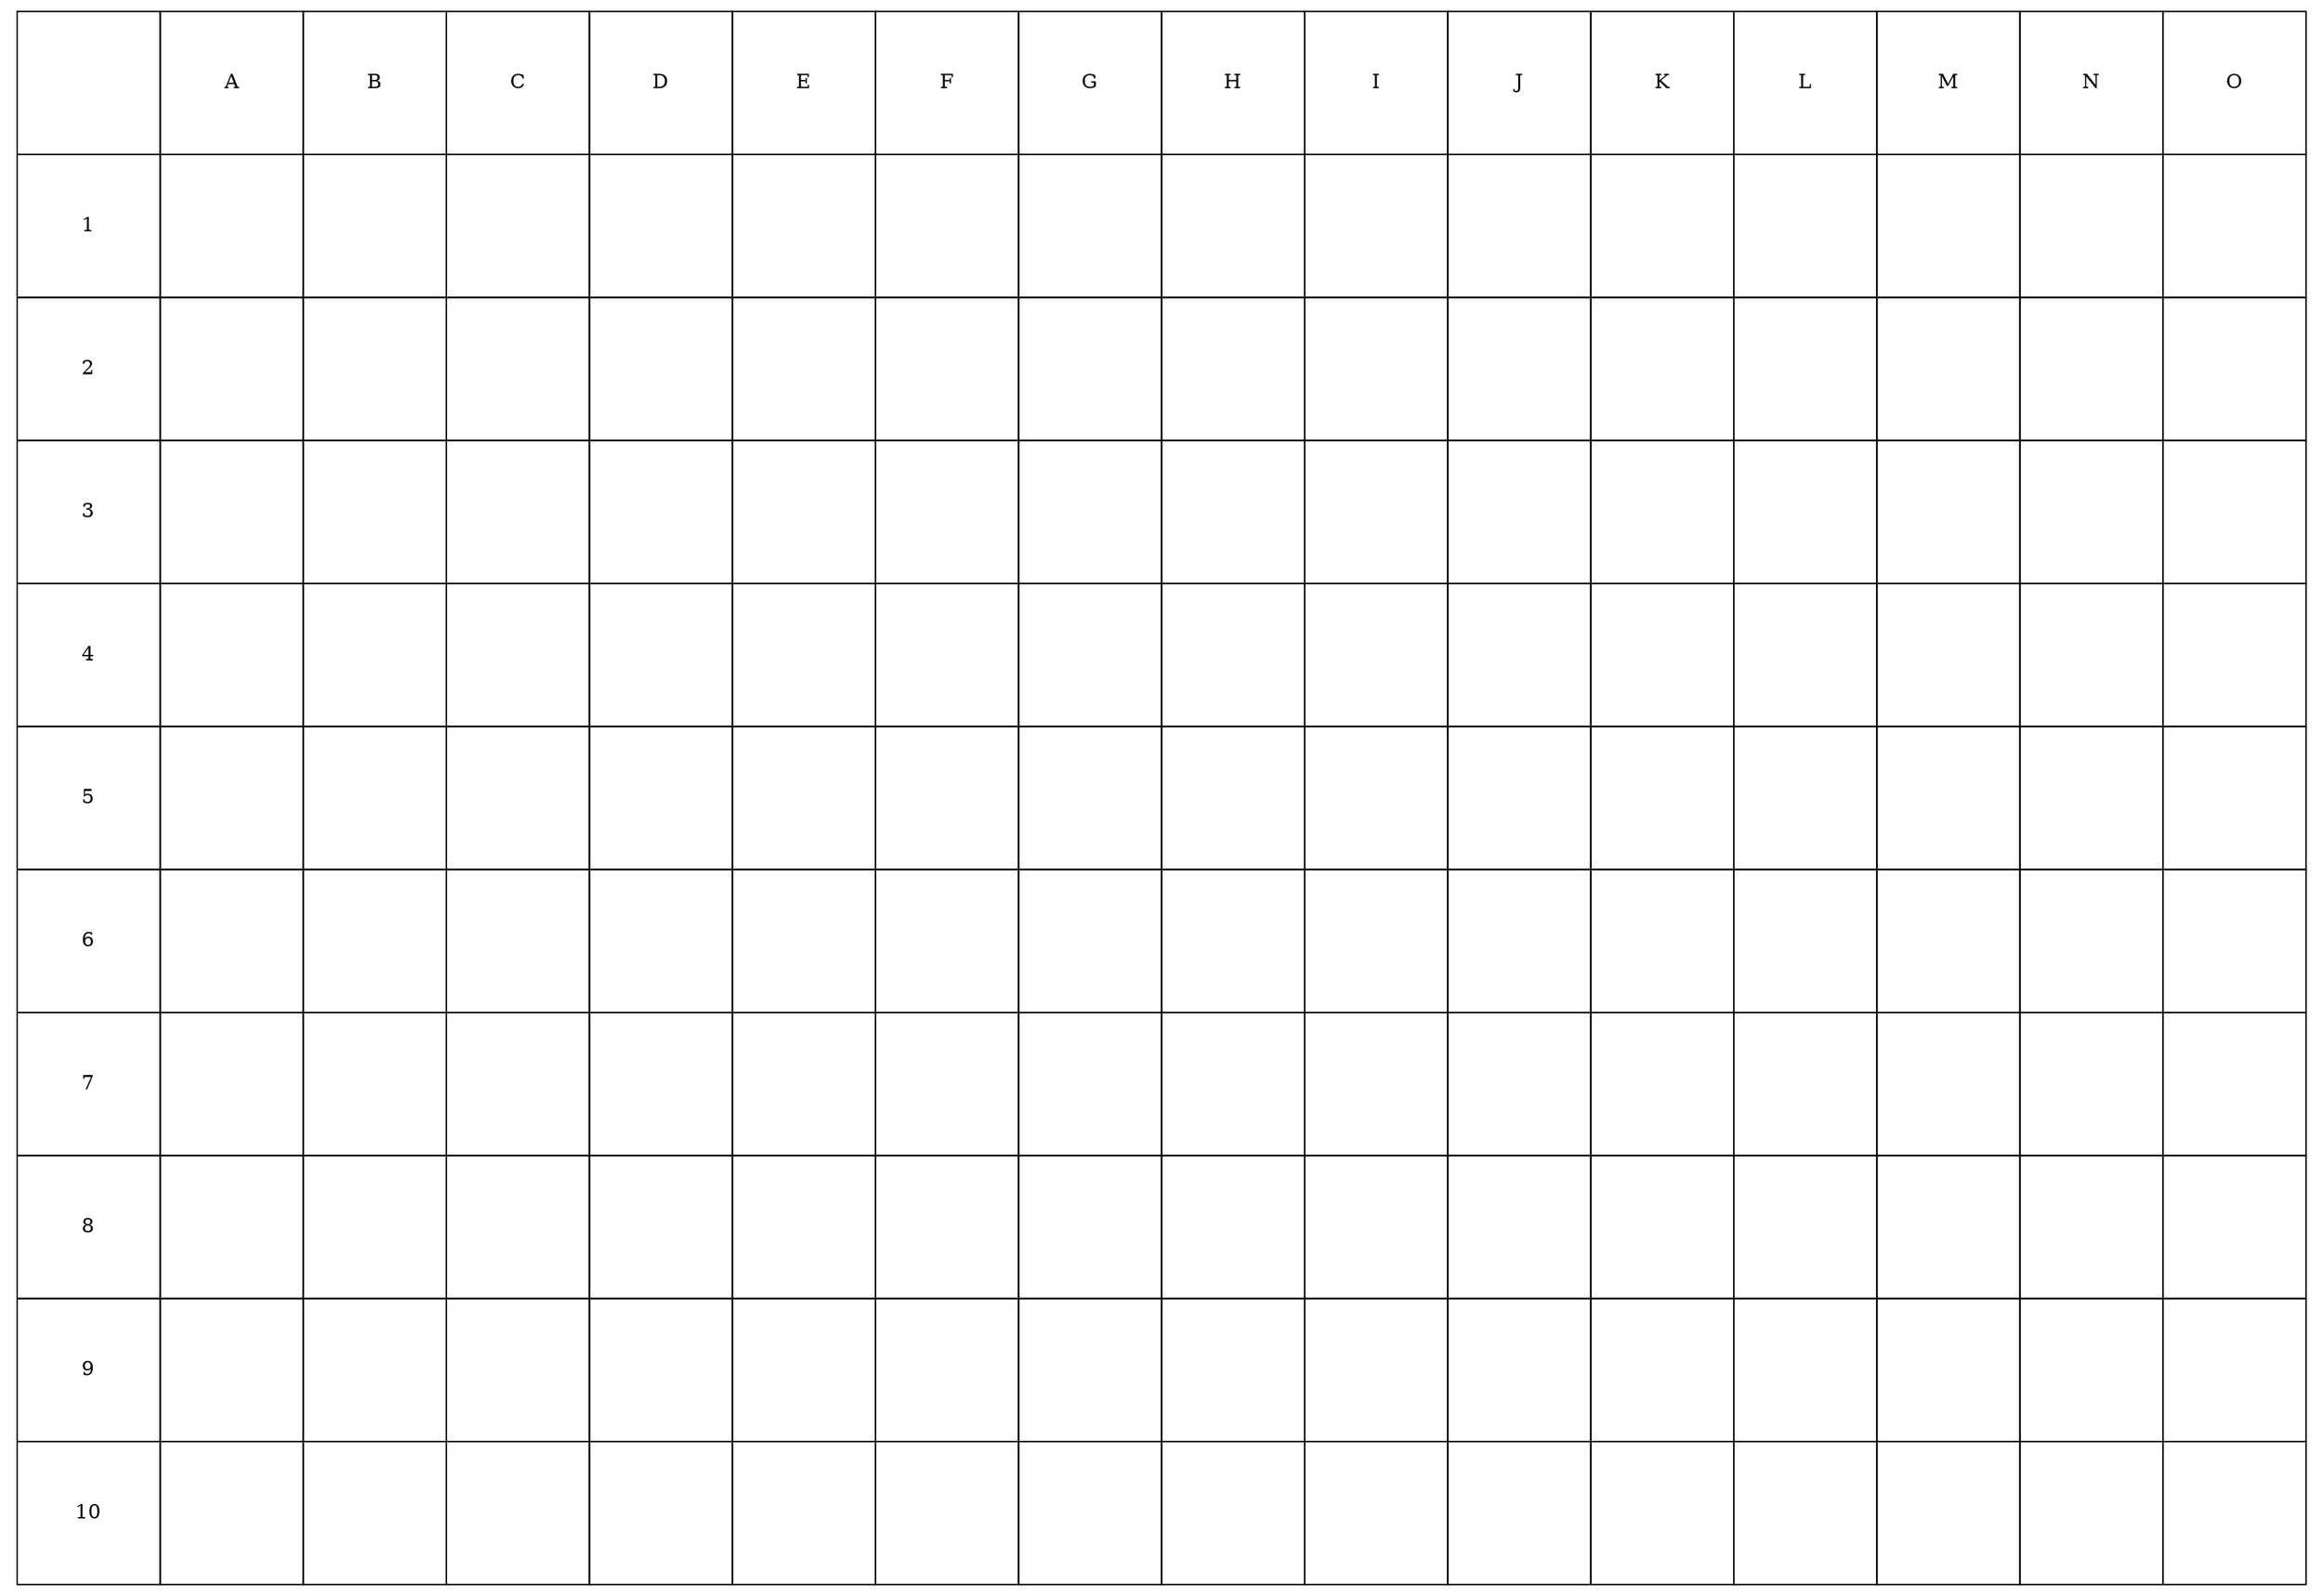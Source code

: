 digraph g{
node[shape=plaintext];
matriz[label=<<TABLE border="0" cellspacing="0" cellborder="1">
<TR><TD width="100" height="100" fixedsize="true"></TD>
<TD width="100" height="100" fixedsize="true">A</TD>
<TD width="100" height="100" fixedsize="true">B</TD>
<TD width="100" height="100" fixedsize="true">C</TD>
<TD width="100" height="100" fixedsize="true">D</TD>
<TD width="100" height="100" fixedsize="true">E</TD>
<TD width="100" height="100" fixedsize="true">F</TD>
<TD width="100" height="100" fixedsize="true">G</TD>
<TD width="100" height="100" fixedsize="true">H</TD>
<TD width="100" height="100" fixedsize="true">I</TD>
<TD width="100" height="100" fixedsize="true">J</TD>
<TD width="100" height="100" fixedsize="true">K</TD>
<TD width="100" height="100" fixedsize="true">L</TD>
<TD width="100" height="100" fixedsize="true">M</TD>
<TD width="100" height="100" fixedsize="true">N</TD>
<TD width="100" height="100" fixedsize="true">O</TD>
</TR>
<TR>
<TD width="100" height="100" fixedsize="true">1</TD>
<TD width="100" height="100" fixedsize="true"></TD>
<TD width="100" height="100" fixedsize="true"></TD>
<TD width="100" height="100" fixedsize="true"></TD>
<TD width="100" height="100" fixedsize="true"></TD>
<TD width="100" height="100" fixedsize="true"></TD>
<TD width="100" height="100" fixedsize="true"></TD>
<TD width="100" height="100" fixedsize="true"></TD>
<TD width="100" height="100" fixedsize="true"></TD>
<TD width="100" height="100" fixedsize="true"></TD>
<TD width="100" height="100" fixedsize="true"></TD>
<TD width="100" height="100" fixedsize="true"></TD>
<TD width="100" height="100" fixedsize="true"></TD>
<TD width="100" height="100" fixedsize="true"></TD>
<TD width="100" height="100" fixedsize="true"></TD>
<TD width="100" height="100" fixedsize="true"></TD>
</TR><TR>
<TD width="100" height="100" fixedsize="true">2</TD>
<TD width="100" height="100" fixedsize="true"></TD>
<TD width="100" height="100" fixedsize="true"></TD>
<TD width="100" height="100" fixedsize="true"></TD>
<TD width="100" height="100" fixedsize="true"></TD>
<TD width="100" height="100" fixedsize="true"></TD>
<TD width="100" height="100" fixedsize="true"></TD>
<TD width="100" height="100" fixedsize="true"></TD>
<TD width="100" height="100" fixedsize="true"></TD>
<TD width="100" height="100" fixedsize="true"></TD>
<TD width="100" height="100" fixedsize="true"></TD>
<TD width="100" height="100" fixedsize="true"></TD>
<TD width="100" height="100" fixedsize="true"></TD>
<TD width="100" height="100" fixedsize="true"></TD>
<TD width="100" height="100" fixedsize="true"></TD>
<TD width="100" height="100" fixedsize="true"></TD>
</TR><TR>
<TD width="100" height="100" fixedsize="true">3</TD>
<TD width="100" height="100" fixedsize="true"></TD>
<TD width="100" height="100" fixedsize="true"></TD>
<TD width="100" height="100" fixedsize="true"></TD>
<TD width="100" height="100" fixedsize="true"></TD>
<TD width="100" height="100" fixedsize="true"></TD>
<TD width="100" height="100" fixedsize="true"></TD>
<TD width="100" height="100" fixedsize="true"></TD>
<TD width="100" height="100" fixedsize="true"></TD>
<TD width="100" height="100" fixedsize="true"></TD>
<TD width="100" height="100" fixedsize="true"></TD>
<TD width="100" height="100" fixedsize="true"></TD>
<TD width="100" height="100" fixedsize="true"></TD>
<TD width="100" height="100" fixedsize="true"></TD>
<TD width="100" height="100" fixedsize="true"></TD>
<TD width="100" height="100" fixedsize="true"></TD>
</TR><TR>
<TD width="100" height="100" fixedsize="true">4</TD>
<TD width="100" height="100" fixedsize="true"></TD>
<TD width="100" height="100" fixedsize="true"></TD>
<TD width="100" height="100" fixedsize="true"></TD>
<TD width="100" height="100" fixedsize="true"></TD>
<TD width="100" height="100" fixedsize="true"></TD>
<TD width="100" height="100" fixedsize="true"></TD>
<TD width="100" height="100" fixedsize="true"></TD>
<TD width="100" height="100" fixedsize="true"></TD>
<TD width="100" height="100" fixedsize="true"></TD>
<TD width="100" height="100" fixedsize="true"></TD>
<TD width="100" height="100" fixedsize="true"></TD>
<TD width="100" height="100" fixedsize="true"></TD>
<TD width="100" height="100" fixedsize="true"></TD>
<TD width="100" height="100" fixedsize="true"></TD>
<TD width="100" height="100" fixedsize="true"></TD>
</TR><TR>
<TD width="100" height="100" fixedsize="true">5</TD>
<TD width="100" height="100" fixedsize="true"></TD>
<TD width="100" height="100" fixedsize="true"></TD>
<TD width="100" height="100" fixedsize="true"></TD>
<TD width="100" height="100" fixedsize="true"></TD>
<TD width="100" height="100" fixedsize="true"></TD>
<TD width="100" height="100" fixedsize="true"></TD>
<TD width="100" height="100" fixedsize="true"></TD>
<TD width="100" height="100" fixedsize="true"></TD>
<TD width="100" height="100" fixedsize="true"></TD>
<TD width="100" height="100" fixedsize="true"></TD>
<TD width="100" height="100" fixedsize="true"></TD>
<TD width="100" height="100" fixedsize="true"></TD>
<TD width="100" height="100" fixedsize="true"></TD>
<TD width="100" height="100" fixedsize="true"></TD>
<TD width="100" height="100" fixedsize="true"></TD>
</TR><TR>
<TD width="100" height="100" fixedsize="true">6</TD>
<TD width="100" height="100" fixedsize="true"></TD>
<TD width="100" height="100" fixedsize="true"></TD>
<TD width="100" height="100" fixedsize="true"></TD>
<TD width="100" height="100" fixedsize="true"></TD>
<TD width="100" height="100" fixedsize="true"></TD>
<TD width="100" height="100" fixedsize="true"></TD>
<TD width="100" height="100" fixedsize="true"></TD>
<TD width="100" height="100" fixedsize="true"></TD>
<TD width="100" height="100" fixedsize="true"></TD>
<TD width="100" height="100" fixedsize="true"></TD>
<TD width="100" height="100" fixedsize="true"></TD>
<TD width="100" height="100" fixedsize="true"></TD>
<TD width="100" height="100" fixedsize="true"></TD>
<TD width="100" height="100" fixedsize="true"></TD>
<TD width="100" height="100" fixedsize="true"></TD>
</TR><TR>
<TD width="100" height="100" fixedsize="true">7</TD>
<TD width="100" height="100" fixedsize="true"></TD>
<TD width="100" height="100" fixedsize="true"></TD>
<TD width="100" height="100" fixedsize="true"></TD>
<TD width="100" height="100" fixedsize="true"></TD>
<TD width="100" height="100" fixedsize="true"></TD>
<TD width="100" height="100" fixedsize="true"></TD>
<TD width="100" height="100" fixedsize="true"></TD>
<TD width="100" height="100" fixedsize="true"></TD>
<TD width="100" height="100" fixedsize="true"></TD>
<TD width="100" height="100" fixedsize="true"></TD>
<TD width="100" height="100" fixedsize="true"></TD>
<TD width="100" height="100" fixedsize="true"></TD>
<TD width="100" height="100" fixedsize="true"></TD>
<TD width="100" height="100" fixedsize="true"></TD>
<TD width="100" height="100" fixedsize="true"></TD>
</TR><TR>
<TD width="100" height="100" fixedsize="true">8</TD>
<TD width="100" height="100" fixedsize="true"></TD>
<TD width="100" height="100" fixedsize="true"></TD>
<TD width="100" height="100" fixedsize="true"></TD>
<TD width="100" height="100" fixedsize="true"></TD>
<TD width="100" height="100" fixedsize="true"></TD>
<TD width="100" height="100" fixedsize="true"></TD>
<TD width="100" height="100" fixedsize="true"></TD>
<TD width="100" height="100" fixedsize="true"></TD>
<TD width="100" height="100" fixedsize="true"></TD>
<TD width="100" height="100" fixedsize="true"></TD>
<TD width="100" height="100" fixedsize="true"></TD>
<TD width="100" height="100" fixedsize="true"></TD>
<TD width="100" height="100" fixedsize="true"></TD>
<TD width="100" height="100" fixedsize="true"></TD>
<TD width="100" height="100" fixedsize="true"></TD>
</TR><TR>
<TD width="100" height="100" fixedsize="true">9</TD>
<TD width="100" height="100" fixedsize="true"></TD>
<TD width="100" height="100" fixedsize="true"></TD>
<TD width="100" height="100" fixedsize="true"></TD>
<TD width="100" height="100" fixedsize="true"></TD>
<TD width="100" height="100" fixedsize="true"></TD>
<TD width="100" height="100" fixedsize="true"></TD>
<TD width="100" height="100" fixedsize="true"></TD>
<TD width="100" height="100" fixedsize="true"></TD>
<TD width="100" height="100" fixedsize="true"></TD>
<TD width="100" height="100" fixedsize="true"></TD>
<TD width="100" height="100" fixedsize="true"></TD>
<TD width="100" height="100" fixedsize="true"></TD>
<TD width="100" height="100" fixedsize="true"></TD>
<TD width="100" height="100" fixedsize="true"></TD>
<TD width="100" height="100" fixedsize="true"></TD>
</TR><TR>
<TD width="100" height="100" fixedsize="true">10</TD>
<TD width="100" height="100" fixedsize="true"></TD>
<TD width="100" height="100" fixedsize="true"></TD>
<TD width="100" height="100" fixedsize="true"></TD>
<TD width="100" height="100" fixedsize="true"></TD>
<TD width="100" height="100" fixedsize="true"></TD>
<TD width="100" height="100" fixedsize="true"></TD>
<TD width="100" height="100" fixedsize="true"></TD>
<TD width="100" height="100" fixedsize="true"></TD>
<TD width="100" height="100" fixedsize="true"></TD>
<TD width="100" height="100" fixedsize="true"></TD>
<TD width="100" height="100" fixedsize="true"></TD>
<TD width="100" height="100" fixedsize="true"></TD>
<TD width="100" height="100" fixedsize="true"></TD>
<TD width="100" height="100" fixedsize="true"></TD>
<TD width="100" height="100" fixedsize="true"></TD>
</TR></TABLE>>];
}